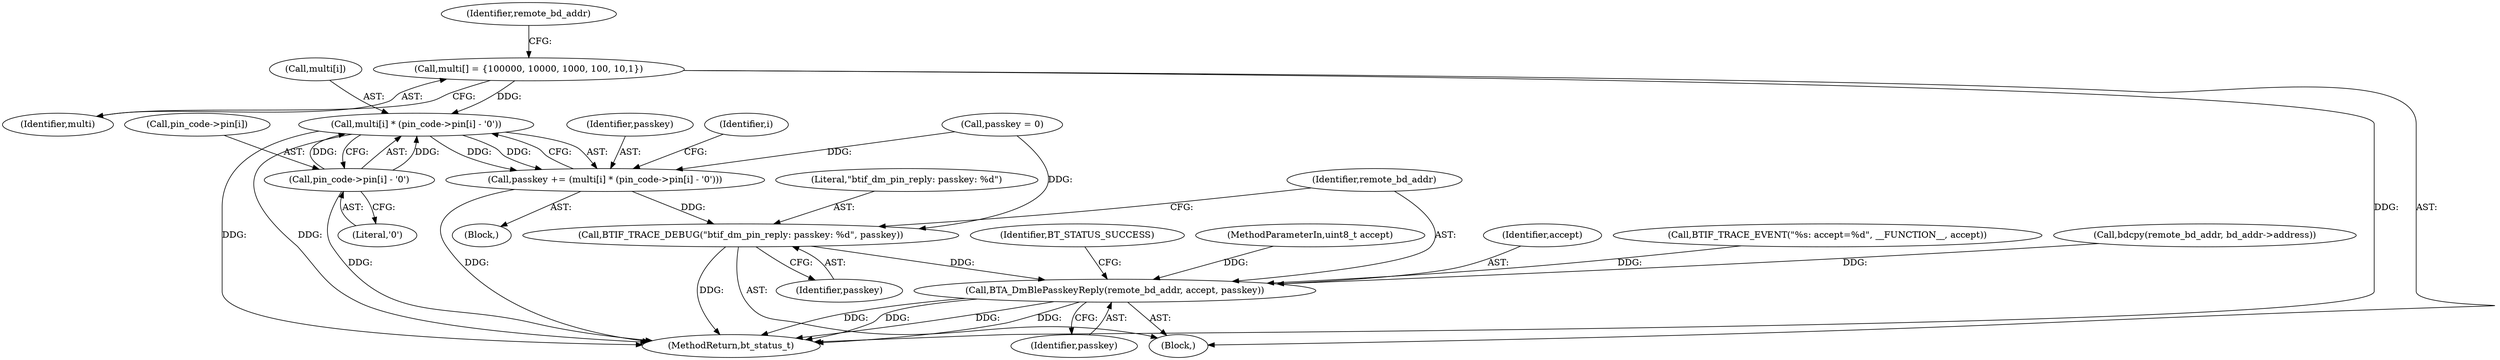 digraph "0_Android_9b534de2aca5d790c2a1c4d76b545f16137d95dd@array" {
"1000151" [label="(Call,multi[i] * (pin_code->pin[i] - '0'))"];
"1000131" [label="(Call,multi[] = {100000, 10000, 1000, 100, 10,1})"];
"1000155" [label="(Call,pin_code->pin[i] - '0')"];
"1000149" [label="(Call,passkey += (multi[i] * (pin_code->pin[i] - '0')))"];
"1000162" [label="(Call,BTIF_TRACE_DEBUG(\"btif_dm_pin_reply: passkey: %d\", passkey))"];
"1000165" [label="(Call,BTA_DmBlePasskeyReply(remote_bd_addr, accept, passkey))"];
"1000156" [label="(Call,pin_code->pin[i])"];
"1000162" [label="(Call,BTIF_TRACE_DEBUG(\"btif_dm_pin_reply: passkey: %d\", passkey))"];
"1000151" [label="(Call,multi[i] * (pin_code->pin[i] - '0'))"];
"1000148" [label="(Block,)"];
"1000163" [label="(Literal,\"btif_dm_pin_reply: passkey: %d\")"];
"1000150" [label="(Identifier,passkey)"];
"1000190" [label="(Identifier,BT_STATUS_SUCCESS)"];
"1000165" [label="(Call,BTA_DmBlePasskeyReply(remote_bd_addr, accept, passkey))"];
"1000191" [label="(MethodReturn,bt_status_t)"];
"1000166" [label="(Identifier,remote_bd_addr)"];
"1000149" [label="(Call,passkey += (multi[i] * (pin_code->pin[i] - '0')))"];
"1000127" [label="(Call,passkey = 0)"];
"1000131" [label="(Call,multi[] = {100000, 10000, 1000, 100, 10,1})"];
"1000102" [label="(MethodParameterIn,uint8_t accept)"];
"1000161" [label="(Literal,'0')"];
"1000164" [label="(Identifier,passkey)"];
"1000132" [label="(Identifier,multi)"];
"1000167" [label="(Identifier,accept)"];
"1000152" [label="(Call,multi[i])"];
"1000106" [label="(Call,BTIF_TRACE_EVENT(\"%s: accept=%d\", __FUNCTION__, accept))"];
"1000124" [label="(Block,)"];
"1000155" [label="(Call,pin_code->pin[i] - '0')"];
"1000147" [label="(Identifier,i)"];
"1000168" [label="(Identifier,passkey)"];
"1000135" [label="(Identifier,remote_bd_addr)"];
"1000134" [label="(Call,bdcpy(remote_bd_addr, bd_addr->address))"];
"1000151" -> "1000149"  [label="AST: "];
"1000151" -> "1000155"  [label="CFG: "];
"1000152" -> "1000151"  [label="AST: "];
"1000155" -> "1000151"  [label="AST: "];
"1000149" -> "1000151"  [label="CFG: "];
"1000151" -> "1000191"  [label="DDG: "];
"1000151" -> "1000191"  [label="DDG: "];
"1000151" -> "1000149"  [label="DDG: "];
"1000151" -> "1000149"  [label="DDG: "];
"1000131" -> "1000151"  [label="DDG: "];
"1000155" -> "1000151"  [label="DDG: "];
"1000155" -> "1000151"  [label="DDG: "];
"1000131" -> "1000124"  [label="AST: "];
"1000131" -> "1000132"  [label="CFG: "];
"1000132" -> "1000131"  [label="AST: "];
"1000135" -> "1000131"  [label="CFG: "];
"1000131" -> "1000191"  [label="DDG: "];
"1000155" -> "1000161"  [label="CFG: "];
"1000156" -> "1000155"  [label="AST: "];
"1000161" -> "1000155"  [label="AST: "];
"1000155" -> "1000191"  [label="DDG: "];
"1000149" -> "1000148"  [label="AST: "];
"1000150" -> "1000149"  [label="AST: "];
"1000147" -> "1000149"  [label="CFG: "];
"1000149" -> "1000191"  [label="DDG: "];
"1000127" -> "1000149"  [label="DDG: "];
"1000149" -> "1000162"  [label="DDG: "];
"1000162" -> "1000124"  [label="AST: "];
"1000162" -> "1000164"  [label="CFG: "];
"1000163" -> "1000162"  [label="AST: "];
"1000164" -> "1000162"  [label="AST: "];
"1000166" -> "1000162"  [label="CFG: "];
"1000162" -> "1000191"  [label="DDG: "];
"1000127" -> "1000162"  [label="DDG: "];
"1000162" -> "1000165"  [label="DDG: "];
"1000165" -> "1000124"  [label="AST: "];
"1000165" -> "1000168"  [label="CFG: "];
"1000166" -> "1000165"  [label="AST: "];
"1000167" -> "1000165"  [label="AST: "];
"1000168" -> "1000165"  [label="AST: "];
"1000190" -> "1000165"  [label="CFG: "];
"1000165" -> "1000191"  [label="DDG: "];
"1000165" -> "1000191"  [label="DDG: "];
"1000165" -> "1000191"  [label="DDG: "];
"1000165" -> "1000191"  [label="DDG: "];
"1000134" -> "1000165"  [label="DDG: "];
"1000106" -> "1000165"  [label="DDG: "];
"1000102" -> "1000165"  [label="DDG: "];
}
